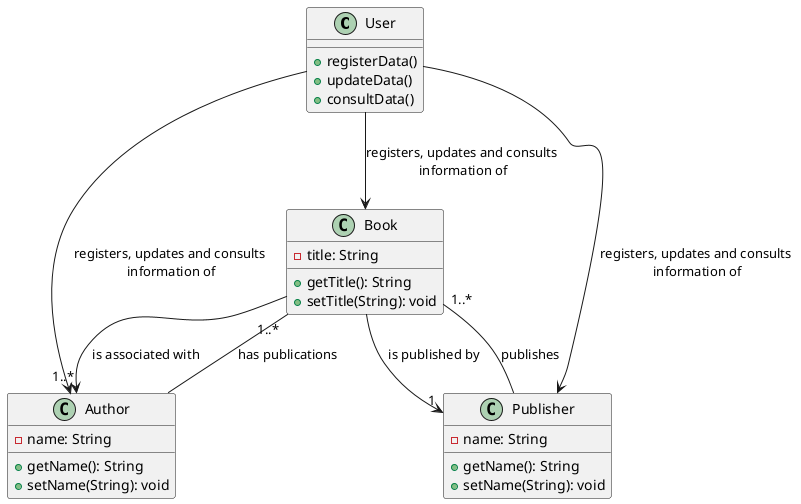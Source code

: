 @startuml
class User {
    + registerData()
    + updateData()
    + consultData()
}

class Book {
    - title: String
    + getTitle(): String
    + setTitle(String): void
}

class Author {
    - name: String
    + getName(): String
    + setName(String): void
}

class Publisher {
    - name: String
    + getName(): String
    + setName(String): void
}

User --> Book : "registers, updates and consults \n information of "
User --> Author : "registers, updates and consults \n information of "
User --> Publisher : "registers, updates and consults \n information of "

Book --> "1..*" Author : " is associated with "
Book --> "1" Publisher : " is published by "

Author -- "1..*" Book : "has publications"
Publisher -- "1..*" Book : "publishes"

@enduml